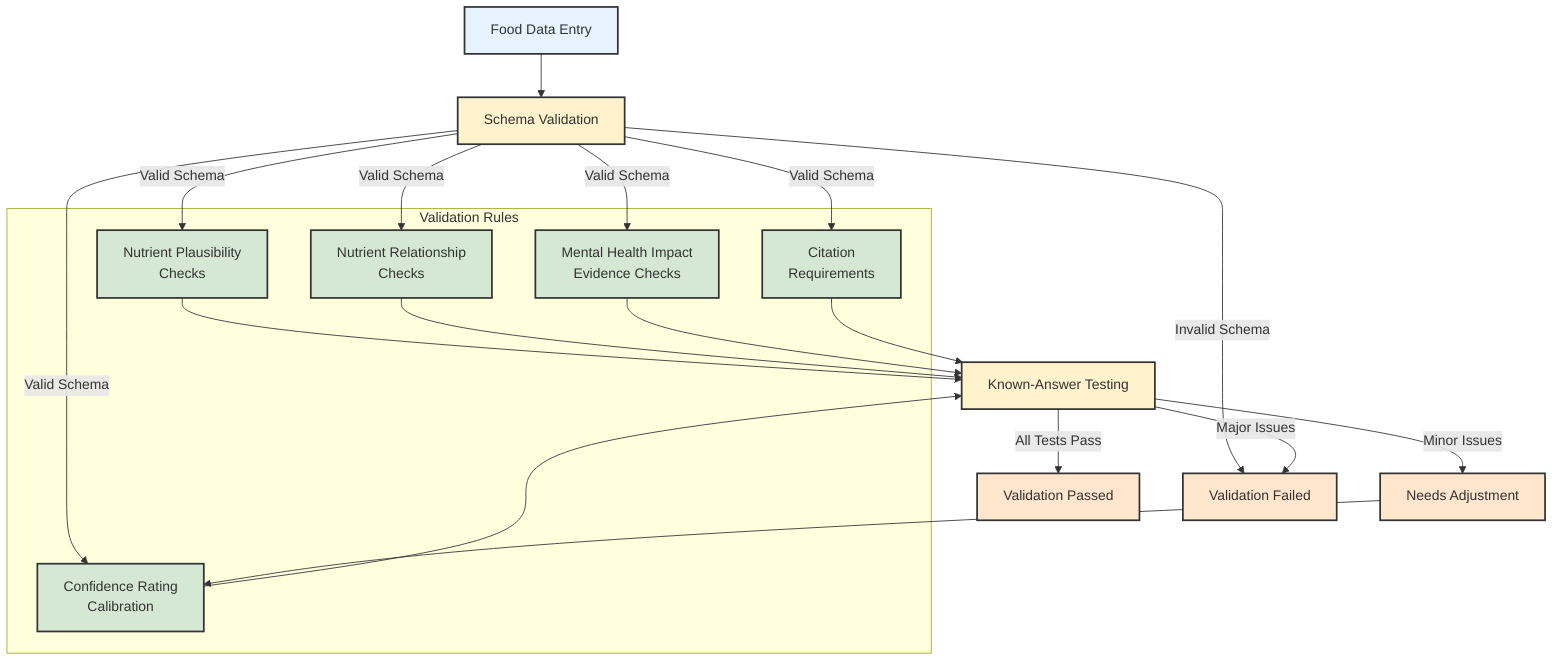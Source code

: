 flowchart TD
    %% Input
    FOOD[Food Data Entry]
    
    %% Schema Validation
    SCHEMA[Schema Validation]
    
    %% Validation Types
    subgraph "Validation Rules"
        NUTRIENT_PLAUS[Nutrient Plausibility\nChecks]
        NUTRIENT_REL[Nutrient Relationship\nChecks]
        IMPACT_EVIDENCE[Mental Health Impact\nEvidence Checks]
        CITATIONS[Citation\nRequirements]
        CONFIDENCE[Confidence Rating\nCalibration]
    end
    
    %% Known-Answer Testing
    KNOWN[Known-Answer Testing]
    
    %% Output Branches
    PASS[Validation Passed]
    ADJUST[Needs Adjustment]
    REJECT[Validation Failed]
    
    %% Flow
    FOOD --> SCHEMA
    
    SCHEMA -- Valid Schema --> NUTRIENT_PLAUS & NUTRIENT_REL & IMPACT_EVIDENCE & CITATIONS & CONFIDENCE
    SCHEMA -- Invalid Schema --> REJECT
    
    NUTRIENT_PLAUS & NUTRIENT_REL & IMPACT_EVIDENCE & CITATIONS & CONFIDENCE --> KNOWN
    
    KNOWN -- All Tests Pass --> PASS
    KNOWN -- Minor Issues --> ADJUST
    KNOWN -- Major Issues --> REJECT
    
    ADJUST --> CONFIDENCE
    
    %% Styling
    classDef input fill:#e6f3ff,stroke:#333,stroke-width:2px
    classDef validation fill:#fff2cc,stroke:#333,stroke-width:2px
    classDef rules fill:#d5e8d4,stroke:#333,stroke-width:2px
    classDef output fill:#ffe6cc,stroke:#333,stroke-width:2px
    
    class FOOD input
    class SCHEMA,KNOWN validation
    class NUTRIENT_PLAUS,NUTRIENT_REL,IMPACT_EVIDENCE,CITATIONS,CONFIDENCE rules
    class PASS,ADJUST,REJECT output